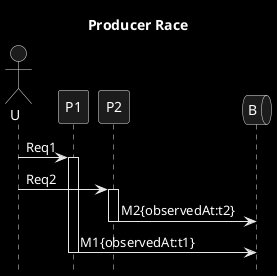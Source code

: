 @startuml
title Producer Race
hide footbox
skinparam monochrome reverse
queue B order 9
actor U

U->P1: Req1
activate P1
U->P2: Req2
activate P2
P2->B: M2{observedAt:t2}
deactivate P2
P1->B: M1{observedAt:t1}
deactivate P1
@enduml


